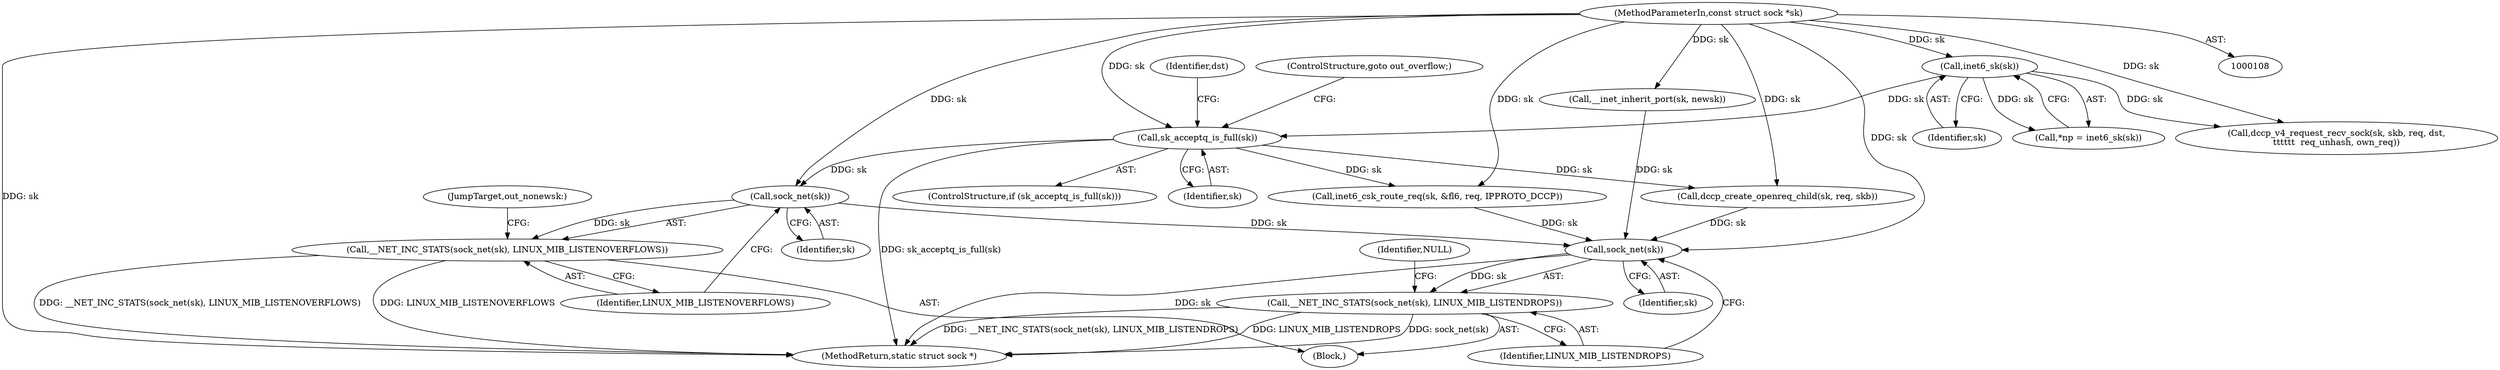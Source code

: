 digraph "0_linux_83eaddab4378db256d00d295bda6ca997cd13a52@pointer" {
"1000529" [label="(Call,sock_net(sk))"];
"1000247" [label="(Call,sk_acceptq_is_full(sk))"];
"1000125" [label="(Call,inet6_sk(sk))"];
"1000109" [label="(MethodParameterIn,const struct sock *sk)"];
"1000528" [label="(Call,__NET_INC_STATS(sock_net(sk), LINUX_MIB_LISTENOVERFLOWS))"];
"1000537" [label="(Call,sock_net(sk))"];
"1000536" [label="(Call,__NET_INC_STATS(sock_net(sk), LINUX_MIB_LISTENDROPS))"];
"1000109" [label="(MethodParameterIn,const struct sock *sk)"];
"1000473" [label="(Call,__inet_inherit_port(sk, newsk))"];
"1000246" [label="(ControlStructure,if (sk_acceptq_is_full(sk)))"];
"1000248" [label="(Identifier,sk)"];
"1000538" [label="(Identifier,sk)"];
"1000257" [label="(Call,inet6_csk_route_req(sk, &fl6, req, IPPROTO_DCCP))"];
"1000123" [label="(Call,*np = inet6_sk(sk))"];
"1000252" [label="(Identifier,dst)"];
"1000536" [label="(Call,__NET_INC_STATS(sock_net(sk), LINUX_MIB_LISTENDROPS))"];
"1000539" [label="(Identifier,LINUX_MIB_LISTENDROPS)"];
"1000528" [label="(Call,__NET_INC_STATS(sock_net(sk), LINUX_MIB_LISTENOVERFLOWS))"];
"1000126" [label="(Identifier,sk)"];
"1000532" [label="(JumpTarget,out_nonewsk:)"];
"1000530" [label="(Identifier,sk)"];
"1000125" [label="(Call,inet6_sk(sk))"];
"1000531" [label="(Identifier,LINUX_MIB_LISTENOVERFLOWS)"];
"1000541" [label="(Identifier,NULL)"];
"1000537" [label="(Call,sock_net(sk))"];
"1000529" [label="(Call,sock_net(sk))"];
"1000249" [label="(ControlStructure,goto out_overflow;)"];
"1000115" [label="(Block,)"];
"1000247" [label="(Call,sk_acceptq_is_full(sk))"];
"1000542" [label="(MethodReturn,static struct sock *)"];
"1000269" [label="(Call,dccp_create_openreq_child(sk, req, skb))"];
"1000141" [label="(Call,dccp_v4_request_recv_sock(sk, skb, req, dst,\n\t\t\t\t\t\t  req_unhash, own_req))"];
"1000529" -> "1000528"  [label="AST: "];
"1000529" -> "1000530"  [label="CFG: "];
"1000530" -> "1000529"  [label="AST: "];
"1000531" -> "1000529"  [label="CFG: "];
"1000529" -> "1000528"  [label="DDG: sk"];
"1000247" -> "1000529"  [label="DDG: sk"];
"1000109" -> "1000529"  [label="DDG: sk"];
"1000529" -> "1000537"  [label="DDG: sk"];
"1000247" -> "1000246"  [label="AST: "];
"1000247" -> "1000248"  [label="CFG: "];
"1000248" -> "1000247"  [label="AST: "];
"1000249" -> "1000247"  [label="CFG: "];
"1000252" -> "1000247"  [label="CFG: "];
"1000247" -> "1000542"  [label="DDG: sk_acceptq_is_full(sk)"];
"1000125" -> "1000247"  [label="DDG: sk"];
"1000109" -> "1000247"  [label="DDG: sk"];
"1000247" -> "1000257"  [label="DDG: sk"];
"1000247" -> "1000269"  [label="DDG: sk"];
"1000125" -> "1000123"  [label="AST: "];
"1000125" -> "1000126"  [label="CFG: "];
"1000126" -> "1000125"  [label="AST: "];
"1000123" -> "1000125"  [label="CFG: "];
"1000125" -> "1000123"  [label="DDG: sk"];
"1000109" -> "1000125"  [label="DDG: sk"];
"1000125" -> "1000141"  [label="DDG: sk"];
"1000109" -> "1000108"  [label="AST: "];
"1000109" -> "1000542"  [label="DDG: sk"];
"1000109" -> "1000141"  [label="DDG: sk"];
"1000109" -> "1000257"  [label="DDG: sk"];
"1000109" -> "1000269"  [label="DDG: sk"];
"1000109" -> "1000473"  [label="DDG: sk"];
"1000109" -> "1000537"  [label="DDG: sk"];
"1000528" -> "1000115"  [label="AST: "];
"1000528" -> "1000531"  [label="CFG: "];
"1000531" -> "1000528"  [label="AST: "];
"1000532" -> "1000528"  [label="CFG: "];
"1000528" -> "1000542"  [label="DDG: __NET_INC_STATS(sock_net(sk), LINUX_MIB_LISTENOVERFLOWS)"];
"1000528" -> "1000542"  [label="DDG: LINUX_MIB_LISTENOVERFLOWS"];
"1000537" -> "1000536"  [label="AST: "];
"1000537" -> "1000538"  [label="CFG: "];
"1000538" -> "1000537"  [label="AST: "];
"1000539" -> "1000537"  [label="CFG: "];
"1000537" -> "1000542"  [label="DDG: sk"];
"1000537" -> "1000536"  [label="DDG: sk"];
"1000473" -> "1000537"  [label="DDG: sk"];
"1000257" -> "1000537"  [label="DDG: sk"];
"1000269" -> "1000537"  [label="DDG: sk"];
"1000536" -> "1000115"  [label="AST: "];
"1000536" -> "1000539"  [label="CFG: "];
"1000539" -> "1000536"  [label="AST: "];
"1000541" -> "1000536"  [label="CFG: "];
"1000536" -> "1000542"  [label="DDG: __NET_INC_STATS(sock_net(sk), LINUX_MIB_LISTENDROPS)"];
"1000536" -> "1000542"  [label="DDG: LINUX_MIB_LISTENDROPS"];
"1000536" -> "1000542"  [label="DDG: sock_net(sk)"];
}
